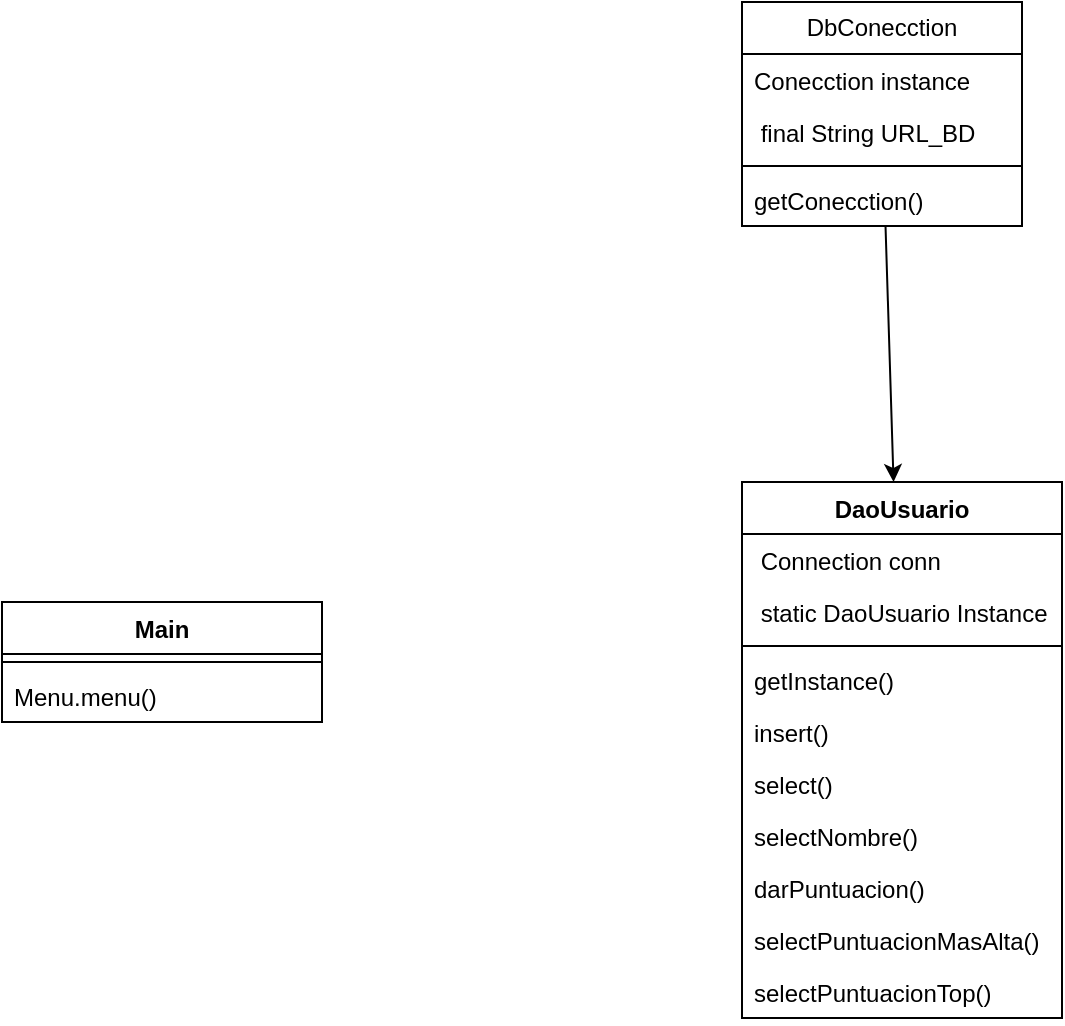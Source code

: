 <mxfile version="24.7.8">
  <diagram id="C5RBs43oDa-KdzZeNtuy" name="Page-1">
    <mxGraphModel dx="1050" dy="621" grid="1" gridSize="10" guides="1" tooltips="1" connect="1" arrows="1" fold="1" page="1" pageScale="1" pageWidth="827" pageHeight="1169" math="0" shadow="0">
      <root>
        <mxCell id="WIyWlLk6GJQsqaUBKTNV-0" />
        <mxCell id="WIyWlLk6GJQsqaUBKTNV-1" parent="WIyWlLk6GJQsqaUBKTNV-0" />
        <mxCell id="8zpxMgly-9h2TayRNIef-10" value="Main" style="swimlane;fontStyle=1;align=center;verticalAlign=top;childLayout=stackLayout;horizontal=1;startSize=26;horizontalStack=0;resizeParent=1;resizeParentMax=0;resizeLast=0;collapsible=1;marginBottom=0;whiteSpace=wrap;html=1;" vertex="1" parent="WIyWlLk6GJQsqaUBKTNV-1">
          <mxGeometry x="290" y="460" width="160" height="60" as="geometry" />
        </mxCell>
        <mxCell id="8zpxMgly-9h2TayRNIef-12" value="" style="line;strokeWidth=1;fillColor=none;align=left;verticalAlign=middle;spacingTop=-1;spacingLeft=3;spacingRight=3;rotatable=0;labelPosition=right;points=[];portConstraint=eastwest;strokeColor=inherit;" vertex="1" parent="8zpxMgly-9h2TayRNIef-10">
          <mxGeometry y="26" width="160" height="8" as="geometry" />
        </mxCell>
        <mxCell id="8zpxMgly-9h2TayRNIef-13" value="Menu.menu()" style="text;strokeColor=none;fillColor=none;align=left;verticalAlign=top;spacingLeft=4;spacingRight=4;overflow=hidden;rotatable=0;points=[[0,0.5],[1,0.5]];portConstraint=eastwest;whiteSpace=wrap;html=1;" vertex="1" parent="8zpxMgly-9h2TayRNIef-10">
          <mxGeometry y="34" width="160" height="26" as="geometry" />
        </mxCell>
        <mxCell id="8zpxMgly-9h2TayRNIef-14" value="DaoUsuario" style="swimlane;fontStyle=1;align=center;verticalAlign=top;childLayout=stackLayout;horizontal=1;startSize=26;horizontalStack=0;resizeParent=1;resizeParentMax=0;resizeLast=0;collapsible=1;marginBottom=0;whiteSpace=wrap;html=1;" vertex="1" parent="WIyWlLk6GJQsqaUBKTNV-1">
          <mxGeometry x="660" y="400" width="160" height="268" as="geometry">
            <mxRectangle x="660" y="400" width="100" height="30" as="alternateBounds" />
          </mxGeometry>
        </mxCell>
        <mxCell id="8zpxMgly-9h2TayRNIef-15" value="&amp;nbsp;Connection conn" style="text;strokeColor=none;fillColor=none;align=left;verticalAlign=top;spacingLeft=4;spacingRight=4;overflow=hidden;rotatable=0;points=[[0,0.5],[1,0.5]];portConstraint=eastwest;whiteSpace=wrap;html=1;" vertex="1" parent="8zpxMgly-9h2TayRNIef-14">
          <mxGeometry y="26" width="160" height="26" as="geometry" />
        </mxCell>
        <mxCell id="8zpxMgly-9h2TayRNIef-18" value="&amp;nbsp;static DaoUsuario&amp;nbsp;&lt;span style=&quot;background-color: initial;&quot;&gt;Instance&lt;/span&gt;" style="text;strokeColor=none;fillColor=none;align=left;verticalAlign=top;spacingLeft=4;spacingRight=4;overflow=hidden;rotatable=0;points=[[0,0.5],[1,0.5]];portConstraint=eastwest;whiteSpace=wrap;html=1;" vertex="1" parent="8zpxMgly-9h2TayRNIef-14">
          <mxGeometry y="52" width="160" height="26" as="geometry" />
        </mxCell>
        <mxCell id="8zpxMgly-9h2TayRNIef-16" value="" style="line;strokeWidth=1;fillColor=none;align=left;verticalAlign=middle;spacingTop=-1;spacingLeft=3;spacingRight=3;rotatable=0;labelPosition=right;points=[];portConstraint=eastwest;strokeColor=inherit;" vertex="1" parent="8zpxMgly-9h2TayRNIef-14">
          <mxGeometry y="78" width="160" height="8" as="geometry" />
        </mxCell>
        <mxCell id="8zpxMgly-9h2TayRNIef-17" value="getInstance()&lt;div&gt;&lt;br&gt;&lt;/div&gt;" style="text;strokeColor=none;fillColor=none;align=left;verticalAlign=top;spacingLeft=4;spacingRight=4;overflow=hidden;rotatable=0;points=[[0,0.5],[1,0.5]];portConstraint=eastwest;whiteSpace=wrap;html=1;" vertex="1" parent="8zpxMgly-9h2TayRNIef-14">
          <mxGeometry y="86" width="160" height="26" as="geometry" />
        </mxCell>
        <mxCell id="8zpxMgly-9h2TayRNIef-20" value="insert()" style="text;strokeColor=none;fillColor=none;align=left;verticalAlign=top;spacingLeft=4;spacingRight=4;overflow=hidden;rotatable=0;points=[[0,0.5],[1,0.5]];portConstraint=eastwest;whiteSpace=wrap;html=1;" vertex="1" parent="8zpxMgly-9h2TayRNIef-14">
          <mxGeometry y="112" width="160" height="26" as="geometry" />
        </mxCell>
        <mxCell id="8zpxMgly-9h2TayRNIef-21" value="select()" style="text;strokeColor=none;fillColor=none;align=left;verticalAlign=top;spacingLeft=4;spacingRight=4;overflow=hidden;rotatable=0;points=[[0,0.5],[1,0.5]];portConstraint=eastwest;whiteSpace=wrap;html=1;" vertex="1" parent="8zpxMgly-9h2TayRNIef-14">
          <mxGeometry y="138" width="160" height="26" as="geometry" />
        </mxCell>
        <mxCell id="8zpxMgly-9h2TayRNIef-22" value="selectNombre()" style="text;strokeColor=none;fillColor=none;align=left;verticalAlign=top;spacingLeft=4;spacingRight=4;overflow=hidden;rotatable=0;points=[[0,0.5],[1,0.5]];portConstraint=eastwest;whiteSpace=wrap;html=1;" vertex="1" parent="8zpxMgly-9h2TayRNIef-14">
          <mxGeometry y="164" width="160" height="26" as="geometry" />
        </mxCell>
        <mxCell id="8zpxMgly-9h2TayRNIef-23" value="darPuntuacion()" style="text;strokeColor=none;fillColor=none;align=left;verticalAlign=top;spacingLeft=4;spacingRight=4;overflow=hidden;rotatable=0;points=[[0,0.5],[1,0.5]];portConstraint=eastwest;whiteSpace=wrap;html=1;" vertex="1" parent="8zpxMgly-9h2TayRNIef-14">
          <mxGeometry y="190" width="160" height="26" as="geometry" />
        </mxCell>
        <mxCell id="8zpxMgly-9h2TayRNIef-24" value="selectPuntuacionMasAlta()" style="text;strokeColor=none;fillColor=none;align=left;verticalAlign=top;spacingLeft=4;spacingRight=4;overflow=hidden;rotatable=0;points=[[0,0.5],[1,0.5]];portConstraint=eastwest;whiteSpace=wrap;html=1;" vertex="1" parent="8zpxMgly-9h2TayRNIef-14">
          <mxGeometry y="216" width="160" height="26" as="geometry" />
        </mxCell>
        <mxCell id="8zpxMgly-9h2TayRNIef-25" value="selectPuntuacionTop()" style="text;strokeColor=none;fillColor=none;align=left;verticalAlign=top;spacingLeft=4;spacingRight=4;overflow=hidden;rotatable=0;points=[[0,0.5],[1,0.5]];portConstraint=eastwest;whiteSpace=wrap;html=1;" vertex="1" parent="8zpxMgly-9h2TayRNIef-14">
          <mxGeometry y="242" width="160" height="26" as="geometry" />
        </mxCell>
        <mxCell id="8zpxMgly-9h2TayRNIef-26" value="DbConecction" style="swimlane;fontStyle=0;childLayout=stackLayout;horizontal=1;startSize=26;fillColor=none;horizontalStack=0;resizeParent=1;resizeParentMax=0;resizeLast=0;collapsible=1;marginBottom=0;whiteSpace=wrap;html=1;" vertex="1" parent="WIyWlLk6GJQsqaUBKTNV-1">
          <mxGeometry x="660" y="160" width="140" height="112" as="geometry" />
        </mxCell>
        <mxCell id="8zpxMgly-9h2TayRNIef-27" value="Conecction instance" style="text;strokeColor=none;fillColor=none;align=left;verticalAlign=top;spacingLeft=4;spacingRight=4;overflow=hidden;rotatable=0;points=[[0,0.5],[1,0.5]];portConstraint=eastwest;whiteSpace=wrap;html=1;" vertex="1" parent="8zpxMgly-9h2TayRNIef-26">
          <mxGeometry y="26" width="140" height="26" as="geometry" />
        </mxCell>
        <mxCell id="8zpxMgly-9h2TayRNIef-28" value="&amp;nbsp;final String URL_BD" style="text;strokeColor=none;fillColor=none;align=left;verticalAlign=top;spacingLeft=4;spacingRight=4;overflow=hidden;rotatable=0;points=[[0,0.5],[1,0.5]];portConstraint=eastwest;whiteSpace=wrap;html=1;" vertex="1" parent="8zpxMgly-9h2TayRNIef-26">
          <mxGeometry y="52" width="140" height="26" as="geometry" />
        </mxCell>
        <mxCell id="8zpxMgly-9h2TayRNIef-30" value="" style="line;strokeWidth=1;fillColor=none;align=left;verticalAlign=middle;spacingTop=-1;spacingLeft=3;spacingRight=3;rotatable=0;labelPosition=right;points=[];portConstraint=eastwest;strokeColor=inherit;" vertex="1" parent="8zpxMgly-9h2TayRNIef-26">
          <mxGeometry y="78" width="140" height="8" as="geometry" />
        </mxCell>
        <mxCell id="8zpxMgly-9h2TayRNIef-29" value="getConecction()" style="text;strokeColor=none;fillColor=none;align=left;verticalAlign=top;spacingLeft=4;spacingRight=4;overflow=hidden;rotatable=0;points=[[0,0.5],[1,0.5]];portConstraint=eastwest;whiteSpace=wrap;html=1;" vertex="1" parent="8zpxMgly-9h2TayRNIef-26">
          <mxGeometry y="86" width="140" height="26" as="geometry" />
        </mxCell>
        <mxCell id="8zpxMgly-9h2TayRNIef-32" value="" style="endArrow=classic;html=1;rounded=0;" edge="1" parent="WIyWlLk6GJQsqaUBKTNV-1" source="8zpxMgly-9h2TayRNIef-26" target="8zpxMgly-9h2TayRNIef-14">
          <mxGeometry width="50" height="50" relative="1" as="geometry">
            <mxPoint x="490" y="330" as="sourcePoint" />
            <mxPoint x="540" y="280" as="targetPoint" />
          </mxGeometry>
        </mxCell>
      </root>
    </mxGraphModel>
  </diagram>
</mxfile>
